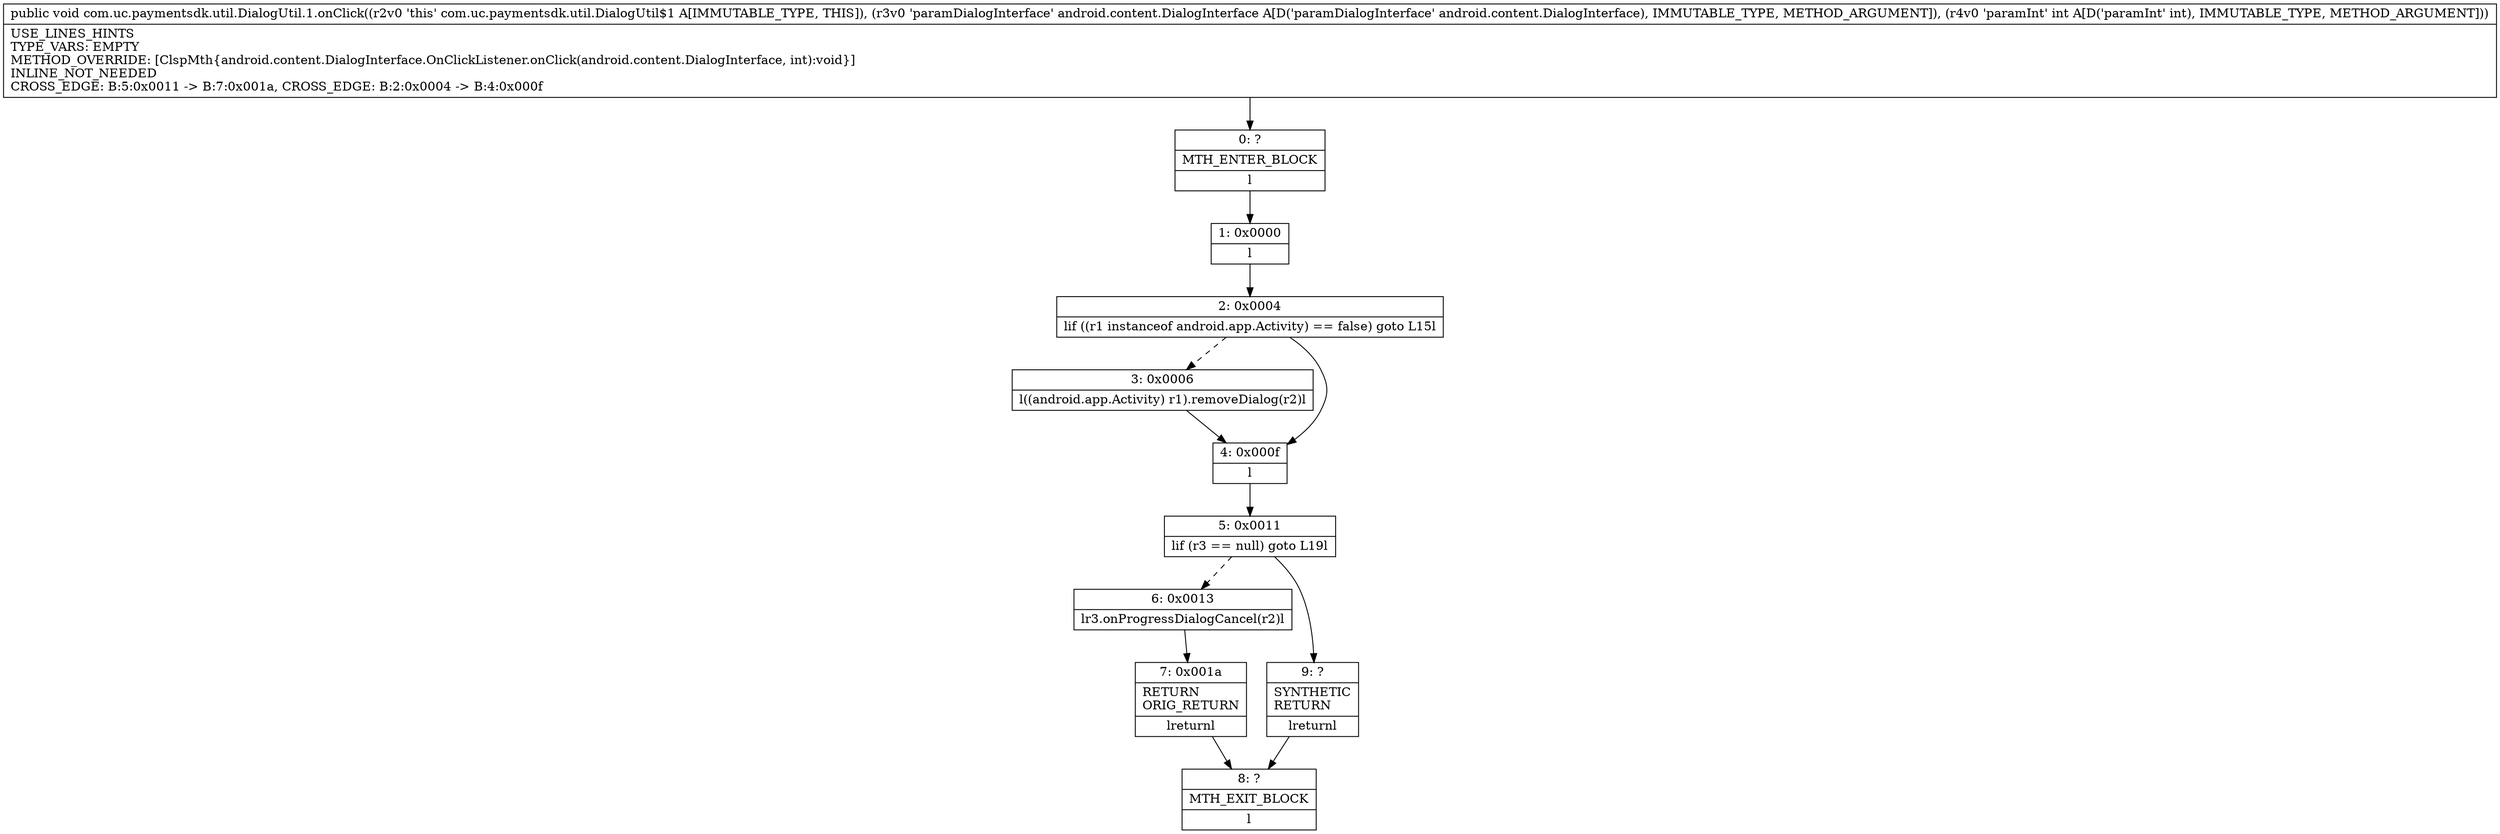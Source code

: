 digraph "CFG forcom.uc.paymentsdk.util.DialogUtil.1.onClick(Landroid\/content\/DialogInterface;I)V" {
Node_0 [shape=record,label="{0\:\ ?|MTH_ENTER_BLOCK\l|l}"];
Node_1 [shape=record,label="{1\:\ 0x0000|l}"];
Node_2 [shape=record,label="{2\:\ 0x0004|lif ((r1 instanceof android.app.Activity) == false) goto L15l}"];
Node_3 [shape=record,label="{3\:\ 0x0006|l((android.app.Activity) r1).removeDialog(r2)l}"];
Node_4 [shape=record,label="{4\:\ 0x000f|l}"];
Node_5 [shape=record,label="{5\:\ 0x0011|lif (r3 == null) goto L19l}"];
Node_6 [shape=record,label="{6\:\ 0x0013|lr3.onProgressDialogCancel(r2)l}"];
Node_7 [shape=record,label="{7\:\ 0x001a|RETURN\lORIG_RETURN\l|lreturnl}"];
Node_8 [shape=record,label="{8\:\ ?|MTH_EXIT_BLOCK\l|l}"];
Node_9 [shape=record,label="{9\:\ ?|SYNTHETIC\lRETURN\l|lreturnl}"];
MethodNode[shape=record,label="{public void com.uc.paymentsdk.util.DialogUtil.1.onClick((r2v0 'this' com.uc.paymentsdk.util.DialogUtil$1 A[IMMUTABLE_TYPE, THIS]), (r3v0 'paramDialogInterface' android.content.DialogInterface A[D('paramDialogInterface' android.content.DialogInterface), IMMUTABLE_TYPE, METHOD_ARGUMENT]), (r4v0 'paramInt' int A[D('paramInt' int), IMMUTABLE_TYPE, METHOD_ARGUMENT]))  | USE_LINES_HINTS\lTYPE_VARS: EMPTY\lMETHOD_OVERRIDE: [ClspMth\{android.content.DialogInterface.OnClickListener.onClick(android.content.DialogInterface, int):void\}]\lINLINE_NOT_NEEDED\lCROSS_EDGE: B:5:0x0011 \-\> B:7:0x001a, CROSS_EDGE: B:2:0x0004 \-\> B:4:0x000f\l}"];
MethodNode -> Node_0;
Node_0 -> Node_1;
Node_1 -> Node_2;
Node_2 -> Node_3[style=dashed];
Node_2 -> Node_4;
Node_3 -> Node_4;
Node_4 -> Node_5;
Node_5 -> Node_6[style=dashed];
Node_5 -> Node_9;
Node_6 -> Node_7;
Node_7 -> Node_8;
Node_9 -> Node_8;
}

